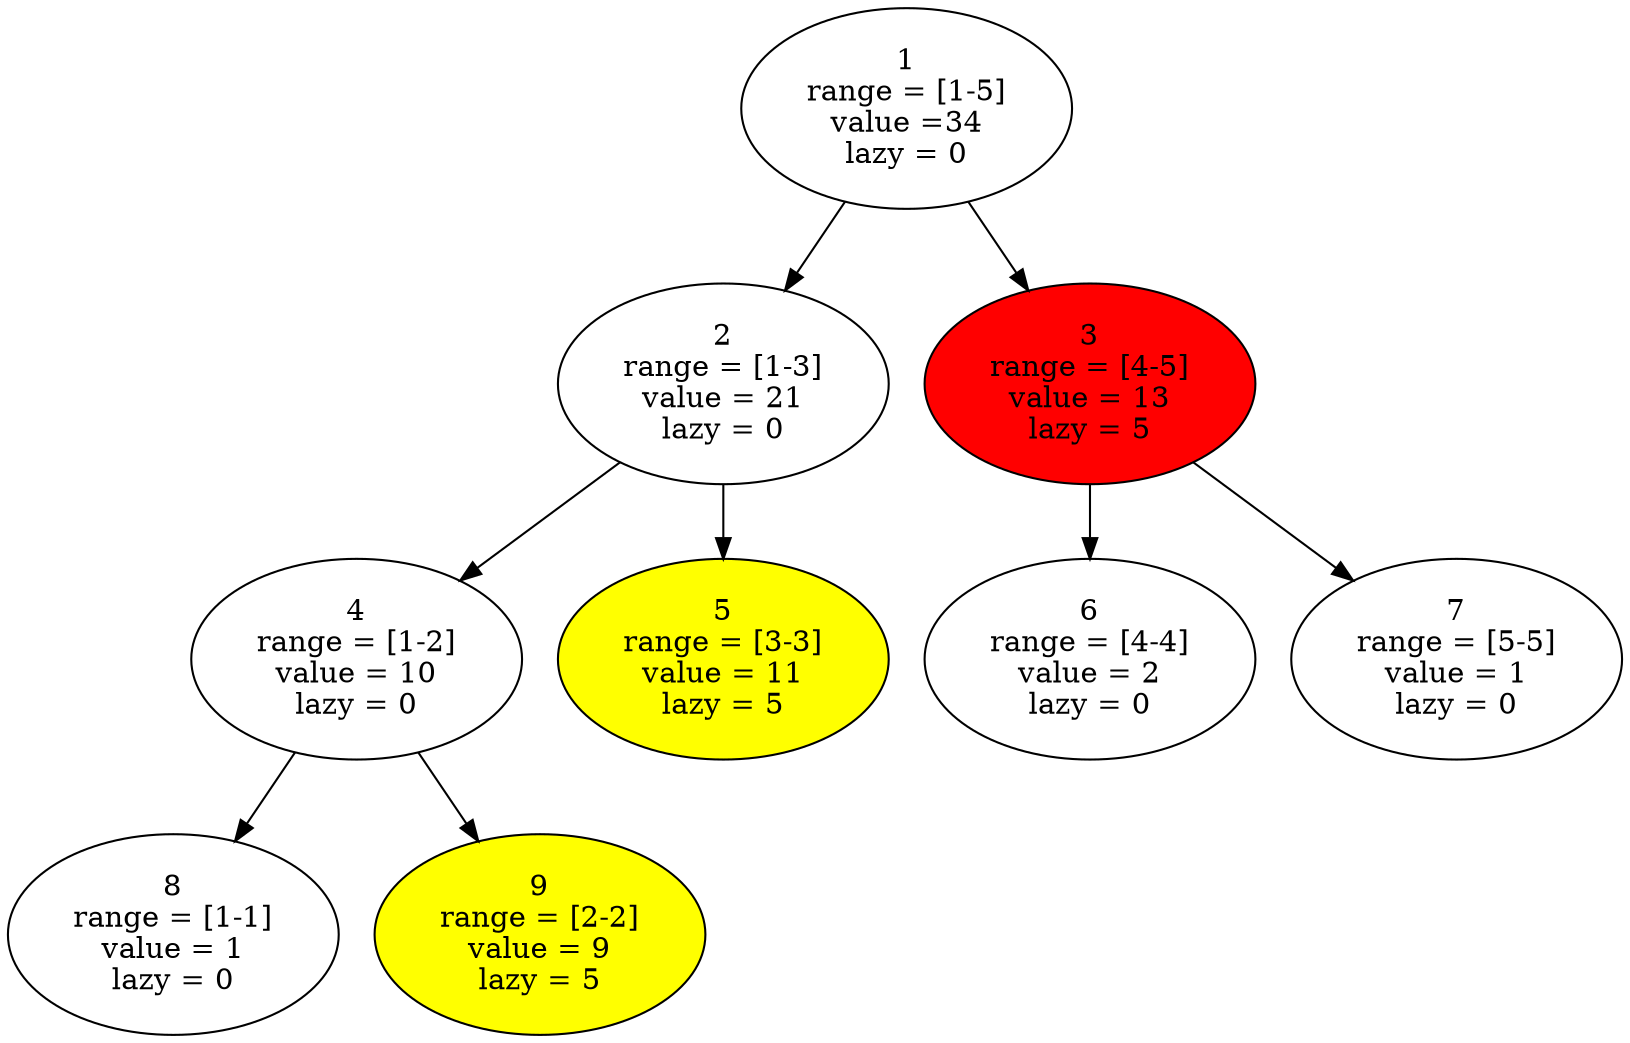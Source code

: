 digraph G {
    rankdir=TB;
    
    {
        // 1, 4, 6, 2, 1
        // 1, 9, 11, 7, 6
        
        1 [label="1\nrange = [1-5]\nvalue =34\nlazy = 0"]
        2 [label="2\nrange = [1-3]\nvalue = 21\nlazy = 0"]
        3 [label="3\nrange = [4-5]\nvalue = 13\nlazy = 5" style=filled fillcolor=red]
        4 [label="4\nrange = [1-2]\nvalue = 10\nlazy = 0"]
        5 [label="5\nrange = [3-3]\nvalue = 11\nlazy = 5" style=filled fillcolor=yellow]
        6 [label="6\nrange = [4-4]\nvalue = 2\nlazy = 0"]
        7 [label="7\nrange = [5-5]\nvalue = 1\nlazy = 0"]
        8 [label="8\nrange = [1-1]\nvalue = 1\nlazy = 0"]
        9 [label="9\nrange = [2-2]\nvalue = 9\nlazy = 5" style=filled fillcolor=yellow]
    }

    1 -> {2, 3}
    2 -> {4, 5}
    3 -> {6, 7}
    4 -> {8, 9}
    {rank=same; 2, 3}
    {rank=same; 4, 5, 6, 7}
    {rank=same; 8, 9}
}